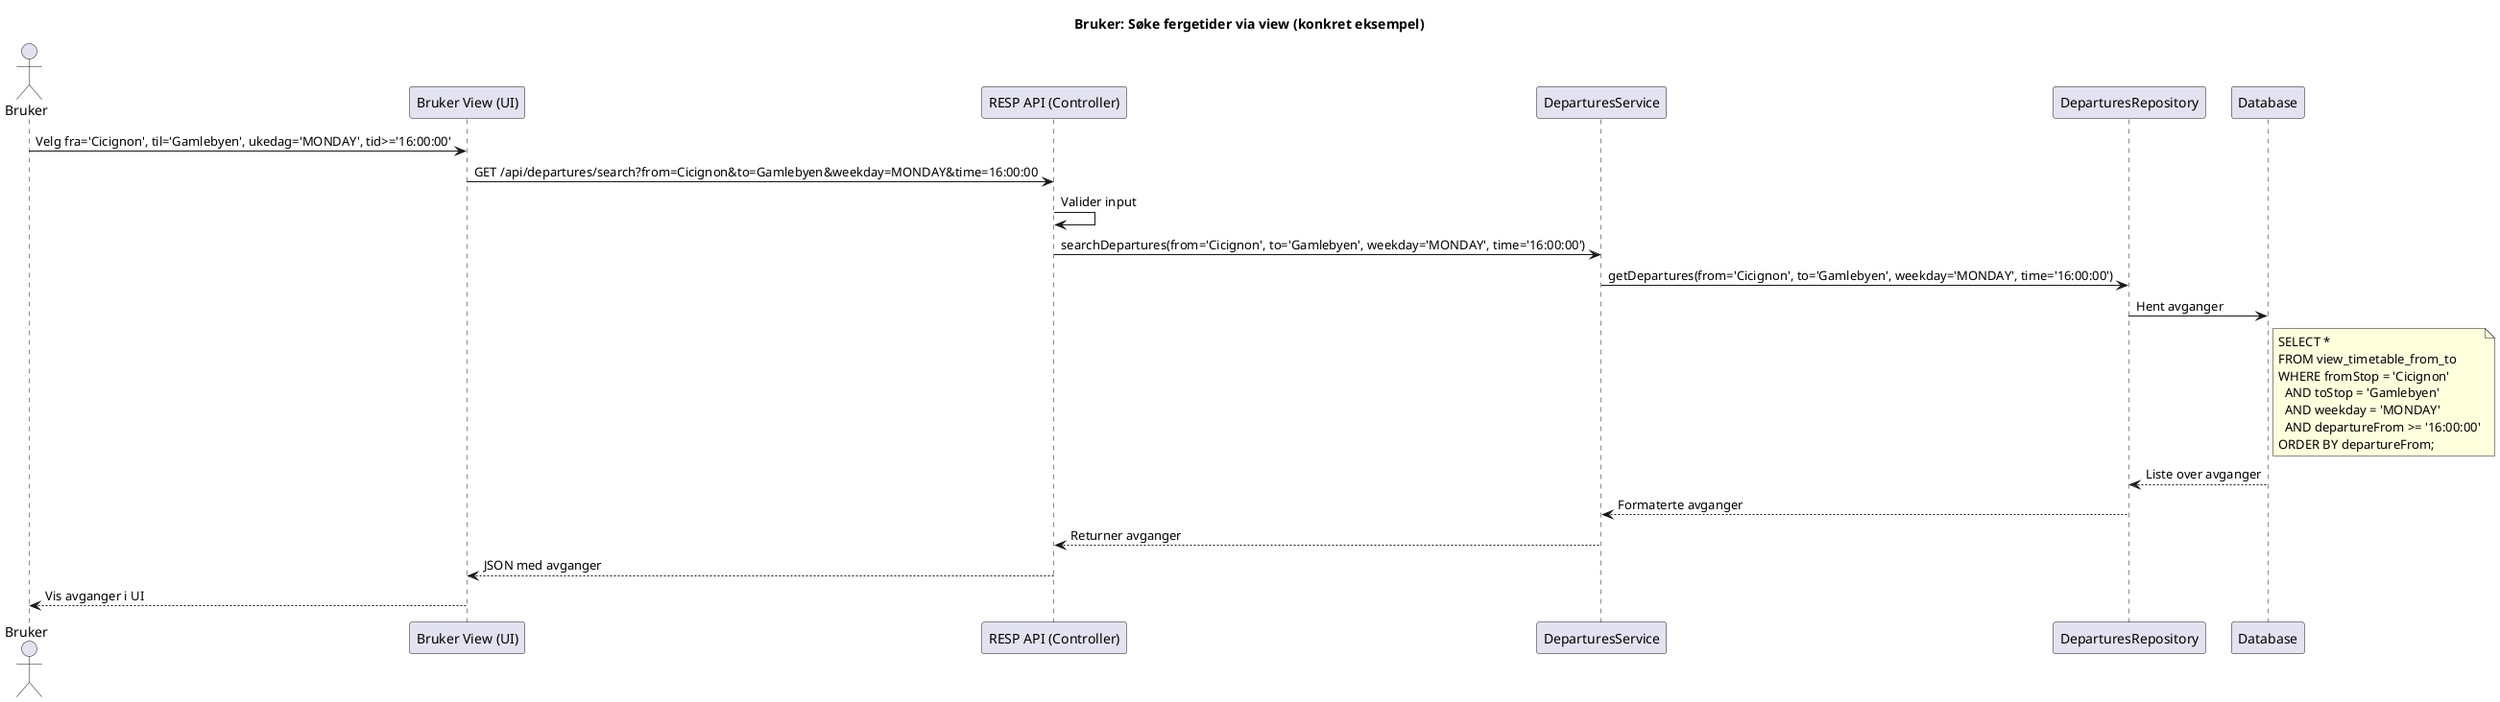 @startuml
title Bruker: Søke fergetider via view (konkret eksempel)

actor "Bruker" as User

participant "Bruker View (UI)" as View
participant "RESP API (Controller)" as Controller
participant "DeparturesService" as Service
participant "DeparturesRepository" as Repo
participant "Database" as DB

User -> View: Velg fra='Cicignon', til='Gamlebyen', ukedag='MONDAY', tid>='16:00:00'
View -> Controller: GET /api/departures/search?from=Cicignon&to=Gamlebyen&weekday=MONDAY&time=16:00:00
Controller -> Controller: Valider input
Controller -> Service: searchDepartures(from='Cicignon', to='Gamlebyen', weekday='MONDAY', time='16:00:00')
Service -> Repo: getDepartures(from='Cicignon', to='Gamlebyen', weekday='MONDAY', time='16:00:00')

Repo -> DB: Hent avganger
note right of DB
SELECT *
FROM view_timetable_from_to
WHERE fromStop = 'Cicignon'
  AND toStop = 'Gamlebyen'
  AND weekday = 'MONDAY'
  AND departureFrom >= '16:00:00'
ORDER BY departureFrom;
end note

DB --> Repo: Liste over avganger
Repo --> Service: Formaterte avganger
Service --> Controller: Returner avganger
Controller --> View: JSON med avganger
View --> User: Vis avganger i UI

@enduml
